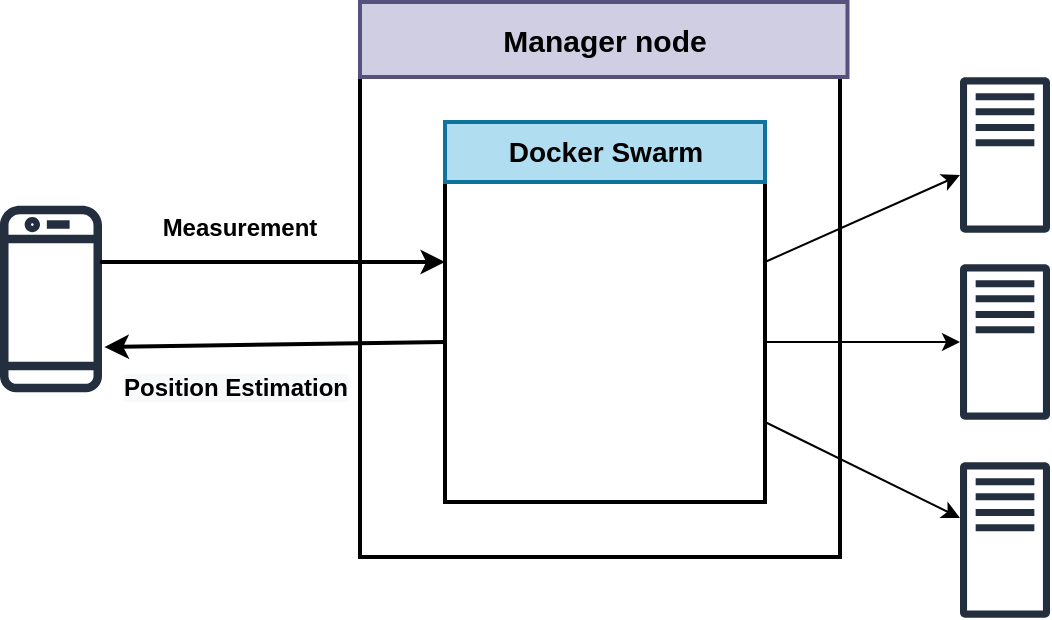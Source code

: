 <mxfile version="14.5.10" type="device"><diagram id="RmlxFcsZg5y8fVyRviN0" name="Page-1"><mxGraphModel dx="1422" dy="794" grid="1" gridSize="10" guides="1" tooltips="1" connect="1" arrows="1" fold="1" page="1" pageScale="1" pageWidth="827" pageHeight="1169" math="0" shadow="0"><root><mxCell id="0"/><mxCell id="1" parent="0"/><mxCell id="Cev7t_Cub8QErfY6JFw5-19" value="" style="outlineConnect=0;fontColor=#232F3E;gradientColor=none;fillColor=#232F3E;strokeColor=none;dashed=0;verticalLabelPosition=bottom;verticalAlign=top;align=center;html=1;fontSize=12;fontStyle=0;aspect=fixed;pointerEvents=1;shape=mxgraph.aws4.mobile_client;" parent="1" vertex="1"><mxGeometry x="260" y="370" width="51" height="97.02" as="geometry"/></mxCell><mxCell id="Cev7t_Cub8QErfY6JFw5-12" value="" style="whiteSpace=wrap;html=1;aspect=fixed;strokeWidth=2;" parent="1" vertex="1"><mxGeometry x="440" y="307.5" width="240" height="240" as="geometry"/></mxCell><mxCell id="Cev7t_Cub8QErfY6JFw5-13" value="" style="rounded=0;whiteSpace=wrap;html=1;strokeWidth=2;fillColor=#d0cee2;strokeColor=#56517e;" parent="1" vertex="1"><mxGeometry x="440" y="270" width="243.75" height="37.5" as="geometry"/></mxCell><mxCell id="Cev7t_Cub8QErfY6JFw5-4" value="&lt;font style=&quot;font-size: 15px&quot;&gt;&lt;b&gt;Manager node&lt;/b&gt;&lt;/font&gt;" style="text;html=1;strokeColor=none;fillColor=none;align=center;verticalAlign=middle;whiteSpace=wrap;rounded=0;strokeWidth=2;" parent="1" vertex="1"><mxGeometry x="496.25" y="278.75" width="132.5" height="20" as="geometry"/></mxCell><mxCell id="Cev7t_Cub8QErfY6JFw5-15" value="" style="whiteSpace=wrap;html=1;aspect=fixed;strokeWidth=2;" parent="1" vertex="1"><mxGeometry x="482.5" y="360" width="160" height="160" as="geometry"/></mxCell><mxCell id="Cev7t_Cub8QErfY6JFw5-16" value="&lt;b&gt;&lt;font style=&quot;font-size: 14px&quot;&gt;Docker Swarm&lt;/font&gt;&lt;/b&gt;" style="rounded=0;whiteSpace=wrap;html=1;strokeWidth=2;fillColor=#b1ddf0;strokeColor=#10739e;" parent="1" vertex="1"><mxGeometry x="482.5" y="330" width="160" height="30" as="geometry"/></mxCell><mxCell id="Cev7t_Cub8QErfY6JFw5-22" value="" style="outlineConnect=0;fontColor=#232F3E;gradientColor=none;fillColor=#232F3E;strokeColor=none;dashed=0;verticalLabelPosition=bottom;verticalAlign=top;align=center;html=1;fontSize=12;fontStyle=0;aspect=fixed;pointerEvents=1;shape=mxgraph.aws4.traditional_server;" parent="1" vertex="1"><mxGeometry x="740" y="307.5" width="45" height="78" as="geometry"/></mxCell><mxCell id="Cev7t_Cub8QErfY6JFw5-23" value="" style="outlineConnect=0;fontColor=#232F3E;gradientColor=none;fillColor=#232F3E;strokeColor=none;dashed=0;verticalLabelPosition=bottom;verticalAlign=top;align=center;html=1;fontSize=12;fontStyle=0;aspect=fixed;pointerEvents=1;shape=mxgraph.aws4.traditional_server;" parent="1" vertex="1"><mxGeometry x="740" y="500" width="45" height="78" as="geometry"/></mxCell><mxCell id="Cev7t_Cub8QErfY6JFw5-24" value="" style="outlineConnect=0;fontColor=#232F3E;gradientColor=none;fillColor=#232F3E;strokeColor=none;dashed=0;verticalLabelPosition=bottom;verticalAlign=top;align=center;html=1;fontSize=12;fontStyle=0;aspect=fixed;pointerEvents=1;shape=mxgraph.aws4.traditional_server;" parent="1" vertex="1"><mxGeometry x="740" y="401" width="45" height="78" as="geometry"/></mxCell><mxCell id="Cev7t_Cub8QErfY6JFw5-25" value="" style="shape=image;html=1;verticalAlign=top;verticalLabelPosition=bottom;labelBackgroundColor=#ffffff;imageAspect=0;aspect=fixed;image=https://cdn0.iconfinder.com/data/icons/social-media-2104/24/social_media_social_media_logo_docker-128.png" parent="1" vertex="1"><mxGeometry x="514.38" y="392.5" width="95" height="95" as="geometry"/></mxCell><mxCell id="Cev7t_Cub8QErfY6JFw5-28" value="" style="endArrow=classic;html=1;strokeWidth=2;entryX=0;entryY=0.25;entryDx=0;entryDy=0;" parent="1" edge="1" target="Cev7t_Cub8QErfY6JFw5-15"><mxGeometry width="50" height="50" relative="1" as="geometry"><mxPoint x="310" y="400" as="sourcePoint"/><mxPoint x="430" y="379" as="targetPoint"/></mxGeometry></mxCell><mxCell id="Cev7t_Cub8QErfY6JFw5-30" value="" style="endArrow=classic;html=1;strokeWidth=2;exitX=0;exitY=0.5;exitDx=0;exitDy=0;entryX=1.024;entryY=0.758;entryDx=0;entryDy=0;entryPerimeter=0;" parent="1" source="Cev7t_Cub8QErfY6JFw5-15" edge="1" target="Cev7t_Cub8QErfY6JFw5-19"><mxGeometry width="50" height="50" relative="1" as="geometry"><mxPoint x="360" y="480" as="sourcePoint"/><mxPoint x="360" y="460" as="targetPoint"/></mxGeometry></mxCell><mxCell id="Cev7t_Cub8QErfY6JFw5-31" value="&lt;b&gt;Measurement&lt;/b&gt;" style="text;html=1;strokeColor=none;fillColor=none;align=center;verticalAlign=middle;whiteSpace=wrap;rounded=0;" parent="1" vertex="1"><mxGeometry x="360" y="372.5" width="40" height="20" as="geometry"/></mxCell><mxCell id="Cev7t_Cub8QErfY6JFw5-32" value="&lt;b style=&quot;color: rgb(0 , 0 , 0) ; font-family: &amp;#34;helvetica&amp;#34; ; font-size: 12px ; font-style: normal ; letter-spacing: normal ; text-align: center ; text-indent: 0px ; text-transform: none ; word-spacing: 0px ; background-color: rgb(248 , 249 , 250)&quot;&gt;Position Estimation&lt;/b&gt;" style="text;whiteSpace=wrap;html=1;" parent="1" vertex="1"><mxGeometry x="320" y="449" width="120" height="30" as="geometry"/></mxCell><mxCell id="_kFPnnVxfmYPn9KXLT6a-1" value="" style="endArrow=classic;html=1;exitX=1;exitY=0.25;exitDx=0;exitDy=0;" edge="1" parent="1" source="Cev7t_Cub8QErfY6JFw5-15" target="Cev7t_Cub8QErfY6JFw5-22"><mxGeometry width="50" height="50" relative="1" as="geometry"><mxPoint x="270" y="580" as="sourcePoint"/><mxPoint x="320" y="530" as="targetPoint"/></mxGeometry></mxCell><mxCell id="_kFPnnVxfmYPn9KXLT6a-2" value="" style="endArrow=classic;html=1;exitX=1;exitY=0.5;exitDx=0;exitDy=0;" edge="1" parent="1" source="Cev7t_Cub8QErfY6JFw5-15" target="Cev7t_Cub8QErfY6JFw5-24"><mxGeometry width="50" height="50" relative="1" as="geometry"><mxPoint x="440" y="670" as="sourcePoint"/><mxPoint x="490" y="620" as="targetPoint"/></mxGeometry></mxCell><mxCell id="_kFPnnVxfmYPn9KXLT6a-3" value="" style="endArrow=classic;html=1;exitX=1;exitY=0.75;exitDx=0;exitDy=0;" edge="1" parent="1" source="Cev7t_Cub8QErfY6JFw5-15" target="Cev7t_Cub8QErfY6JFw5-23"><mxGeometry width="50" height="50" relative="1" as="geometry"><mxPoint x="650" y="680" as="sourcePoint"/><mxPoint x="700" y="630" as="targetPoint"/></mxGeometry></mxCell></root></mxGraphModel></diagram></mxfile>
